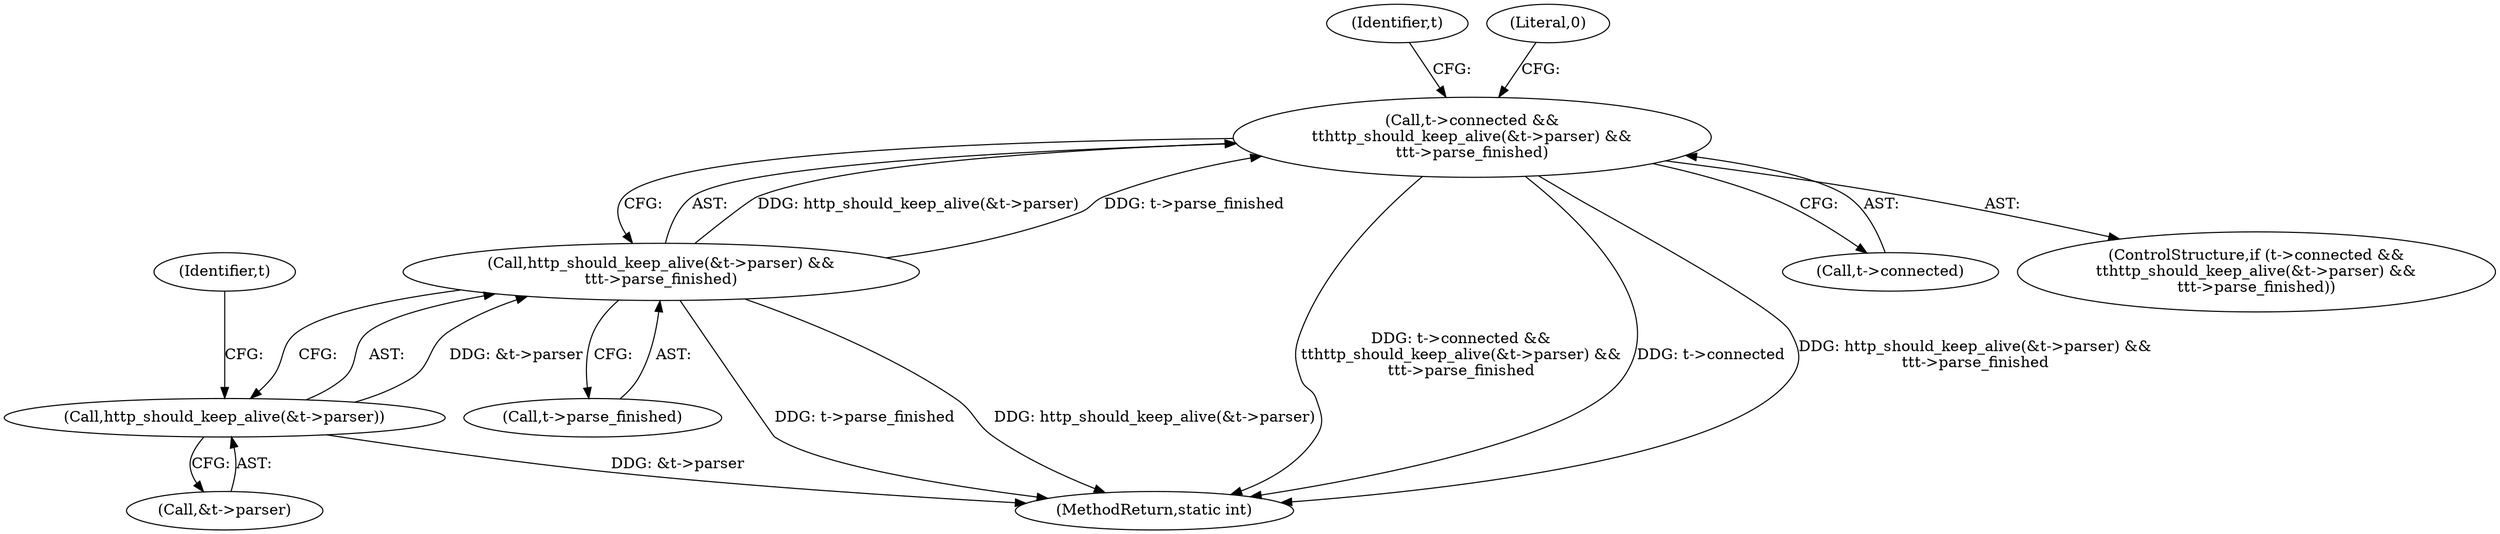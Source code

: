 digraph "0_libgit2_9a64e62f0f20c9cf9b2e1609f037060eb2d8eb22@API" {
"1000105" [label="(Call,t->connected &&\n\t\thttp_should_keep_alive(&t->parser) &&\n\t\tt->parse_finished)"];
"1000109" [label="(Call,http_should_keep_alive(&t->parser) &&\n\t\tt->parse_finished)"];
"1000110" [label="(Call,http_should_keep_alive(&t->parser))"];
"1000116" [label="(Identifier,t)"];
"1000109" [label="(Call,http_should_keep_alive(&t->parser) &&\n\t\tt->parse_finished)"];
"1000115" [label="(Call,t->parse_finished)"];
"1000122" [label="(Identifier,t)"];
"1000289" [label="(MethodReturn,static int)"];
"1000119" [label="(Literal,0)"];
"1000106" [label="(Call,t->connected)"];
"1000111" [label="(Call,&t->parser)"];
"1000105" [label="(Call,t->connected &&\n\t\thttp_should_keep_alive(&t->parser) &&\n\t\tt->parse_finished)"];
"1000110" [label="(Call,http_should_keep_alive(&t->parser))"];
"1000104" [label="(ControlStructure,if (t->connected &&\n\t\thttp_should_keep_alive(&t->parser) &&\n\t\tt->parse_finished))"];
"1000105" -> "1000104"  [label="AST: "];
"1000105" -> "1000106"  [label="CFG: "];
"1000105" -> "1000109"  [label="CFG: "];
"1000106" -> "1000105"  [label="AST: "];
"1000109" -> "1000105"  [label="AST: "];
"1000119" -> "1000105"  [label="CFG: "];
"1000122" -> "1000105"  [label="CFG: "];
"1000105" -> "1000289"  [label="DDG: t->connected &&\n\t\thttp_should_keep_alive(&t->parser) &&\n\t\tt->parse_finished"];
"1000105" -> "1000289"  [label="DDG: t->connected"];
"1000105" -> "1000289"  [label="DDG: http_should_keep_alive(&t->parser) &&\n\t\tt->parse_finished"];
"1000109" -> "1000105"  [label="DDG: http_should_keep_alive(&t->parser)"];
"1000109" -> "1000105"  [label="DDG: t->parse_finished"];
"1000109" -> "1000110"  [label="CFG: "];
"1000109" -> "1000115"  [label="CFG: "];
"1000110" -> "1000109"  [label="AST: "];
"1000115" -> "1000109"  [label="AST: "];
"1000109" -> "1000289"  [label="DDG: t->parse_finished"];
"1000109" -> "1000289"  [label="DDG: http_should_keep_alive(&t->parser)"];
"1000110" -> "1000109"  [label="DDG: &t->parser"];
"1000110" -> "1000111"  [label="CFG: "];
"1000111" -> "1000110"  [label="AST: "];
"1000116" -> "1000110"  [label="CFG: "];
"1000110" -> "1000289"  [label="DDG: &t->parser"];
}
